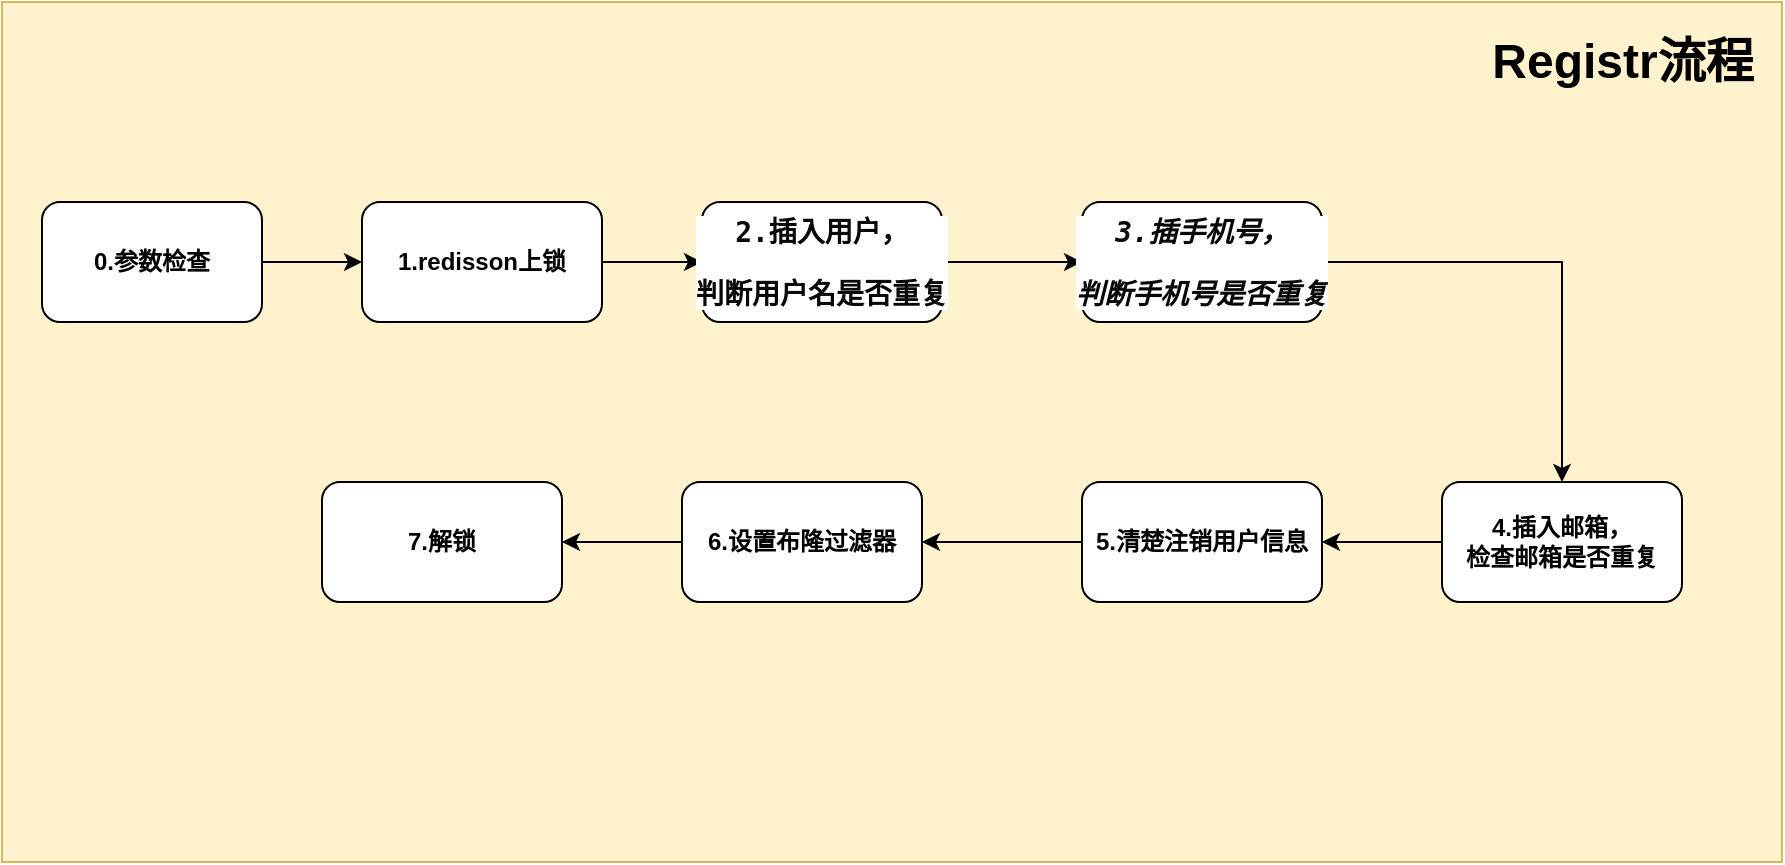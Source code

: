 <mxfile version="22.1.3" type="github">
  <diagram name="第 1 页" id="KCfPe0tTYRoRkrIL_9Oh">
    <mxGraphModel dx="1379" dy="831" grid="1" gridSize="10" guides="1" tooltips="1" connect="1" arrows="1" fold="1" page="1" pageScale="1" pageWidth="827" pageHeight="1169" math="0" shadow="0">
      <root>
        <mxCell id="0" />
        <mxCell id="1" parent="0" />
        <mxCell id="36MoRy93J8elWNjnk2ek-1" value="" style="rounded=0;whiteSpace=wrap;html=1;fillColor=#fff2cc;strokeColor=#d6b656;fontStyle=1" parent="1" vertex="1">
          <mxGeometry x="220" y="230" width="890" height="430" as="geometry" />
        </mxCell>
        <mxCell id="36MoRy93J8elWNjnk2ek-3" value="Registr流程" style="text;strokeColor=none;fillColor=none;html=1;fontSize=24;fontStyle=1;verticalAlign=middle;align=center;" parent="1" vertex="1">
          <mxGeometry x="980" y="240" width="100" height="40" as="geometry" />
        </mxCell>
        <mxCell id="LTt5tqidHSYvn2nnpIpc-8" style="edgeStyle=orthogonalEdgeStyle;rounded=0;orthogonalLoop=1;jettySize=auto;html=1;fontStyle=1" edge="1" parent="1" source="LTt5tqidHSYvn2nnpIpc-4" target="LTt5tqidHSYvn2nnpIpc-7">
          <mxGeometry relative="1" as="geometry" />
        </mxCell>
        <mxCell id="LTt5tqidHSYvn2nnpIpc-4" value="&lt;span&gt;0.参数检查&lt;/span&gt;" style="rounded=1;whiteSpace=wrap;html=1;fontStyle=1" vertex="1" parent="1">
          <mxGeometry x="240" y="330" width="110" height="60" as="geometry" />
        </mxCell>
        <mxCell id="LTt5tqidHSYvn2nnpIpc-10" value="" style="edgeStyle=orthogonalEdgeStyle;rounded=0;orthogonalLoop=1;jettySize=auto;html=1;fontStyle=1" edge="1" parent="1" source="LTt5tqidHSYvn2nnpIpc-7" target="LTt5tqidHSYvn2nnpIpc-9">
          <mxGeometry relative="1" as="geometry" />
        </mxCell>
        <mxCell id="LTt5tqidHSYvn2nnpIpc-7" value="1.redisson上锁" style="rounded=1;whiteSpace=wrap;html=1;fontStyle=1" vertex="1" parent="1">
          <mxGeometry x="400" y="330" width="120" height="60" as="geometry" />
        </mxCell>
        <mxCell id="LTt5tqidHSYvn2nnpIpc-12" value="" style="edgeStyle=orthogonalEdgeStyle;rounded=0;orthogonalLoop=1;jettySize=auto;html=1;" edge="1" parent="1" source="LTt5tqidHSYvn2nnpIpc-9" target="LTt5tqidHSYvn2nnpIpc-11">
          <mxGeometry relative="1" as="geometry" />
        </mxCell>
        <mxCell id="LTt5tqidHSYvn2nnpIpc-9" value="&lt;div style=&quot;background-color: rgb(255, 255, 255);&quot;&gt;&lt;pre style=&quot;font-family: &amp;quot;JetBrains Mono&amp;quot;, monospace; font-size: 10.5pt;&quot;&gt;&lt;font color=&quot;#080808&quot;&gt;2.插入用户，&lt;/font&gt;&lt;/pre&gt;&lt;pre style=&quot;font-family: &amp;quot;JetBrains Mono&amp;quot;, monospace; font-size: 10.5pt;&quot;&gt;&lt;font color=&quot;#080808&quot;&gt;判断用户名是否重复&lt;/font&gt;&lt;/pre&gt;&lt;/div&gt;" style="rounded=1;whiteSpace=wrap;html=1;fontStyle=1" vertex="1" parent="1">
          <mxGeometry x="570" y="330" width="120" height="60" as="geometry" />
        </mxCell>
        <mxCell id="LTt5tqidHSYvn2nnpIpc-14" value="" style="edgeStyle=orthogonalEdgeStyle;rounded=0;orthogonalLoop=1;jettySize=auto;html=1;" edge="1" parent="1" source="LTt5tqidHSYvn2nnpIpc-11" target="LTt5tqidHSYvn2nnpIpc-13">
          <mxGeometry relative="1" as="geometry" />
        </mxCell>
        <mxCell id="LTt5tqidHSYvn2nnpIpc-11" value="&lt;div style=&quot;background-color: rgb(255, 255, 255);&quot;&gt;&lt;pre style=&quot;font-family: &amp;quot;JetBrains Mono&amp;quot;, monospace; font-size: 10.5pt;&quot;&gt;&lt;font color=&quot;#080808&quot;&gt;&lt;i&gt;3.插手机号，&lt;/i&gt;&lt;/font&gt;&lt;/pre&gt;&lt;pre style=&quot;font-family: &amp;quot;JetBrains Mono&amp;quot;, monospace; font-size: 10.5pt;&quot;&gt;&lt;font color=&quot;#080808&quot;&gt;&lt;i&gt;判断手机号是否重复&lt;/i&gt;&lt;/font&gt;&lt;/pre&gt;&lt;/div&gt;" style="whiteSpace=wrap;html=1;rounded=1;fontStyle=1;" vertex="1" parent="1">
          <mxGeometry x="760" y="330" width="120" height="60" as="geometry" />
        </mxCell>
        <mxCell id="LTt5tqidHSYvn2nnpIpc-16" value="" style="edgeStyle=orthogonalEdgeStyle;rounded=0;orthogonalLoop=1;jettySize=auto;html=1;" edge="1" parent="1" source="LTt5tqidHSYvn2nnpIpc-13" target="LTt5tqidHSYvn2nnpIpc-15">
          <mxGeometry relative="1" as="geometry" />
        </mxCell>
        <mxCell id="LTt5tqidHSYvn2nnpIpc-13" value="4.插入邮箱，&lt;br&gt;检查邮箱是否重复" style="whiteSpace=wrap;html=1;rounded=1;fontStyle=1;" vertex="1" parent="1">
          <mxGeometry x="940" y="470" width="120" height="60" as="geometry" />
        </mxCell>
        <mxCell id="LTt5tqidHSYvn2nnpIpc-18" value="" style="edgeStyle=orthogonalEdgeStyle;rounded=0;orthogonalLoop=1;jettySize=auto;html=1;" edge="1" parent="1" source="LTt5tqidHSYvn2nnpIpc-15" target="LTt5tqidHSYvn2nnpIpc-17">
          <mxGeometry relative="1" as="geometry" />
        </mxCell>
        <mxCell id="LTt5tqidHSYvn2nnpIpc-15" value="5.清楚注销用户信息" style="whiteSpace=wrap;html=1;rounded=1;fontStyle=1;" vertex="1" parent="1">
          <mxGeometry x="760" y="470" width="120" height="60" as="geometry" />
        </mxCell>
        <mxCell id="LTt5tqidHSYvn2nnpIpc-20" value="" style="edgeStyle=orthogonalEdgeStyle;rounded=0;orthogonalLoop=1;jettySize=auto;html=1;" edge="1" parent="1" source="LTt5tqidHSYvn2nnpIpc-17" target="LTt5tqidHSYvn2nnpIpc-19">
          <mxGeometry relative="1" as="geometry" />
        </mxCell>
        <mxCell id="LTt5tqidHSYvn2nnpIpc-17" value="6.设置布隆过滤器" style="whiteSpace=wrap;html=1;rounded=1;fontStyle=1;" vertex="1" parent="1">
          <mxGeometry x="560" y="470" width="120" height="60" as="geometry" />
        </mxCell>
        <mxCell id="LTt5tqidHSYvn2nnpIpc-19" value="7.解锁" style="whiteSpace=wrap;html=1;rounded=1;fontStyle=1;" vertex="1" parent="1">
          <mxGeometry x="380" y="470" width="120" height="60" as="geometry" />
        </mxCell>
      </root>
    </mxGraphModel>
  </diagram>
</mxfile>
